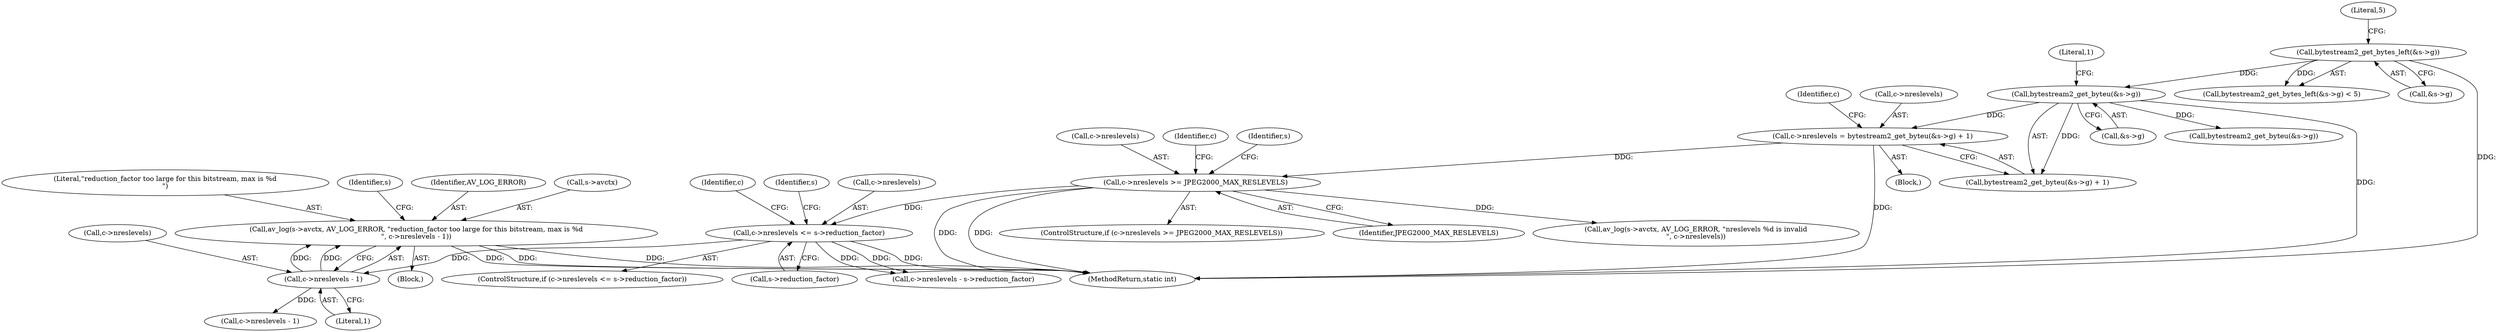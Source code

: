 digraph "0_FFmpeg_a1b9004b768bef606ee98d417bceb9392ceb788d@pointer" {
"1000163" [label="(Call,av_log(s->avctx, AV_LOG_ERROR, \"reduction_factor too large for this bitstream, max is %d\n\", c->nreslevels - 1))"];
"1000169" [label="(Call,c->nreslevels - 1)"];
"1000155" [label="(Call,c->nreslevels <= s->reduction_factor)"];
"1000137" [label="(Call,c->nreslevels >= JPEG2000_MAX_RESLEVELS)"];
"1000125" [label="(Call,c->nreslevels = bytestream2_get_byteu(&s->g) + 1)"];
"1000130" [label="(Call,bytestream2_get_byteu(&s->g))"];
"1000117" [label="(Call,bytestream2_get_bytes_left(&s->g))"];
"1000138" [label="(Call,c->nreslevels)"];
"1000126" [label="(Call,c->nreslevels)"];
"1000157" [label="(Identifier,c)"];
"1000178" [label="(Call,c->nreslevels - 1)"];
"1000145" [label="(Identifier,s)"];
"1000113" [label="(Block,)"];
"1000130" [label="(Call,bytestream2_get_byteu(&s->g))"];
"1000164" [label="(Call,s->avctx)"];
"1000168" [label="(Literal,\"reduction_factor too large for this bitstream, max is %d\n\")"];
"1000162" [label="(Block,)"];
"1000169" [label="(Call,c->nreslevels - 1)"];
"1000116" [label="(Call,bytestream2_get_bytes_left(&s->g) < 5)"];
"1000129" [label="(Call,bytestream2_get_byteu(&s->g) + 1)"];
"1000122" [label="(Literal,5)"];
"1000131" [label="(Call,&s->g)"];
"1000176" [label="(Identifier,s)"];
"1000137" [label="(Call,c->nreslevels >= JPEG2000_MAX_RESLEVELS)"];
"1000135" [label="(Literal,1)"];
"1000118" [label="(Call,&s->g)"];
"1000156" [label="(Call,c->nreslevels)"];
"1000136" [label="(ControlStructure,if (c->nreslevels >= JPEG2000_MAX_RESLEVELS))"];
"1000188" [label="(Identifier,c)"];
"1000159" [label="(Call,s->reduction_factor)"];
"1000139" [label="(Identifier,c)"];
"1000117" [label="(Call,bytestream2_get_bytes_left(&s->g))"];
"1000163" [label="(Call,av_log(s->avctx, AV_LOG_ERROR, \"reduction_factor too large for this bitstream, max is %d\n\", c->nreslevels - 1))"];
"1000154" [label="(ControlStructure,if (c->nreslevels <= s->reduction_factor))"];
"1000155" [label="(Call,c->nreslevels <= s->reduction_factor)"];
"1000203" [label="(Call,bytestream2_get_byteu(&s->g))"];
"1000141" [label="(Identifier,JPEG2000_MAX_RESLEVELS)"];
"1000167" [label="(Identifier,AV_LOG_ERROR)"];
"1000165" [label="(Identifier,s)"];
"1000143" [label="(Call,av_log(s->avctx, AV_LOG_ERROR, \"nreslevels %d is invalid\n\", c->nreslevels))"];
"1000396" [label="(MethodReturn,static int)"];
"1000125" [label="(Call,c->nreslevels = bytestream2_get_byteu(&s->g) + 1)"];
"1000173" [label="(Literal,1)"];
"1000170" [label="(Call,c->nreslevels)"];
"1000190" [label="(Call,c->nreslevels - s->reduction_factor)"];
"1000163" -> "1000162"  [label="AST: "];
"1000163" -> "1000169"  [label="CFG: "];
"1000164" -> "1000163"  [label="AST: "];
"1000167" -> "1000163"  [label="AST: "];
"1000168" -> "1000163"  [label="AST: "];
"1000169" -> "1000163"  [label="AST: "];
"1000176" -> "1000163"  [label="CFG: "];
"1000163" -> "1000396"  [label="DDG: "];
"1000163" -> "1000396"  [label="DDG: "];
"1000163" -> "1000396"  [label="DDG: "];
"1000169" -> "1000163"  [label="DDG: "];
"1000169" -> "1000163"  [label="DDG: "];
"1000169" -> "1000173"  [label="CFG: "];
"1000170" -> "1000169"  [label="AST: "];
"1000173" -> "1000169"  [label="AST: "];
"1000155" -> "1000169"  [label="DDG: "];
"1000169" -> "1000178"  [label="DDG: "];
"1000155" -> "1000154"  [label="AST: "];
"1000155" -> "1000159"  [label="CFG: "];
"1000156" -> "1000155"  [label="AST: "];
"1000159" -> "1000155"  [label="AST: "];
"1000165" -> "1000155"  [label="CFG: "];
"1000188" -> "1000155"  [label="CFG: "];
"1000155" -> "1000396"  [label="DDG: "];
"1000137" -> "1000155"  [label="DDG: "];
"1000155" -> "1000190"  [label="DDG: "];
"1000155" -> "1000190"  [label="DDG: "];
"1000137" -> "1000136"  [label="AST: "];
"1000137" -> "1000141"  [label="CFG: "];
"1000138" -> "1000137"  [label="AST: "];
"1000141" -> "1000137"  [label="AST: "];
"1000145" -> "1000137"  [label="CFG: "];
"1000157" -> "1000137"  [label="CFG: "];
"1000137" -> "1000396"  [label="DDG: "];
"1000137" -> "1000396"  [label="DDG: "];
"1000125" -> "1000137"  [label="DDG: "];
"1000137" -> "1000143"  [label="DDG: "];
"1000125" -> "1000113"  [label="AST: "];
"1000125" -> "1000129"  [label="CFG: "];
"1000126" -> "1000125"  [label="AST: "];
"1000129" -> "1000125"  [label="AST: "];
"1000139" -> "1000125"  [label="CFG: "];
"1000125" -> "1000396"  [label="DDG: "];
"1000130" -> "1000125"  [label="DDG: "];
"1000130" -> "1000129"  [label="AST: "];
"1000130" -> "1000131"  [label="CFG: "];
"1000131" -> "1000130"  [label="AST: "];
"1000135" -> "1000130"  [label="CFG: "];
"1000130" -> "1000396"  [label="DDG: "];
"1000130" -> "1000129"  [label="DDG: "];
"1000117" -> "1000130"  [label="DDG: "];
"1000130" -> "1000203"  [label="DDG: "];
"1000117" -> "1000116"  [label="AST: "];
"1000117" -> "1000118"  [label="CFG: "];
"1000118" -> "1000117"  [label="AST: "];
"1000122" -> "1000117"  [label="CFG: "];
"1000117" -> "1000396"  [label="DDG: "];
"1000117" -> "1000116"  [label="DDG: "];
}
